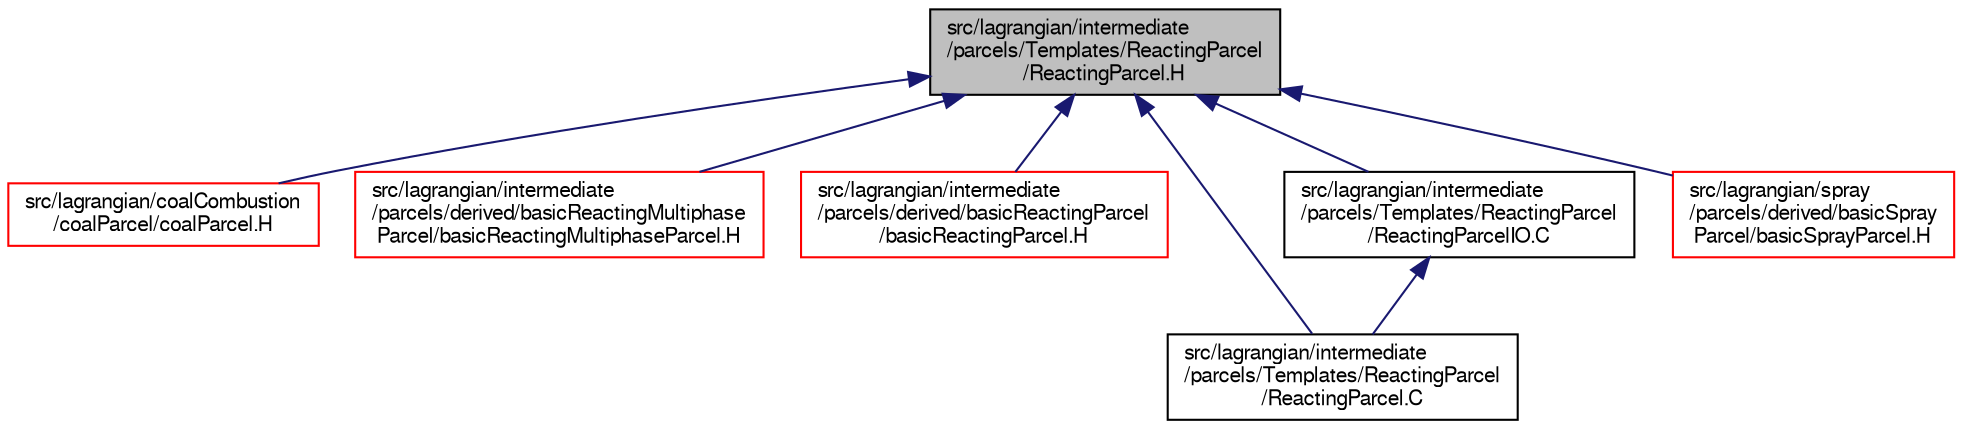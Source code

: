 digraph "src/lagrangian/intermediate/parcels/Templates/ReactingParcel/ReactingParcel.H"
{
  bgcolor="transparent";
  edge [fontname="FreeSans",fontsize="10",labelfontname="FreeSans",labelfontsize="10"];
  node [fontname="FreeSans",fontsize="10",shape=record];
  Node379 [label="src/lagrangian/intermediate\l/parcels/Templates/ReactingParcel\l/ReactingParcel.H",height=0.2,width=0.4,color="black", fillcolor="grey75", style="filled", fontcolor="black"];
  Node379 -> Node380 [dir="back",color="midnightblue",fontsize="10",style="solid",fontname="FreeSans"];
  Node380 [label="src/lagrangian/coalCombustion\l/coalParcel/coalParcel.H",height=0.2,width=0.4,color="red",URL="$a04925.html"];
  Node379 -> Node385 [dir="back",color="midnightblue",fontsize="10",style="solid",fontname="FreeSans"];
  Node385 [label="src/lagrangian/intermediate\l/parcels/derived/basicReactingMultiphase\lParcel/basicReactingMultiphaseParcel.H",height=0.2,width=0.4,color="red",URL="$a05297.html"];
  Node379 -> Node390 [dir="back",color="midnightblue",fontsize="10",style="solid",fontname="FreeSans"];
  Node390 [label="src/lagrangian/intermediate\l/parcels/derived/basicReactingParcel\l/basicReactingParcel.H",height=0.2,width=0.4,color="red",URL="$a05306.html"];
  Node379 -> Node395 [dir="back",color="midnightblue",fontsize="10",style="solid",fontname="FreeSans"];
  Node395 [label="src/lagrangian/intermediate\l/parcels/Templates/ReactingParcel\l/ReactingParcel.C",height=0.2,width=0.4,color="black",URL="$a05480.html"];
  Node379 -> Node396 [dir="back",color="midnightblue",fontsize="10",style="solid",fontname="FreeSans"];
  Node396 [label="src/lagrangian/intermediate\l/parcels/Templates/ReactingParcel\l/ReactingParcelIO.C",height=0.2,width=0.4,color="black",URL="$a05489.html"];
  Node396 -> Node395 [dir="back",color="midnightblue",fontsize="10",style="solid",fontname="FreeSans"];
  Node379 -> Node397 [dir="back",color="midnightblue",fontsize="10",style="solid",fontname="FreeSans"];
  Node397 [label="src/lagrangian/spray\l/parcels/derived/basicSpray\lParcel/basicSprayParcel.H",height=0.2,width=0.4,color="red",URL="$a06665.html"];
}
